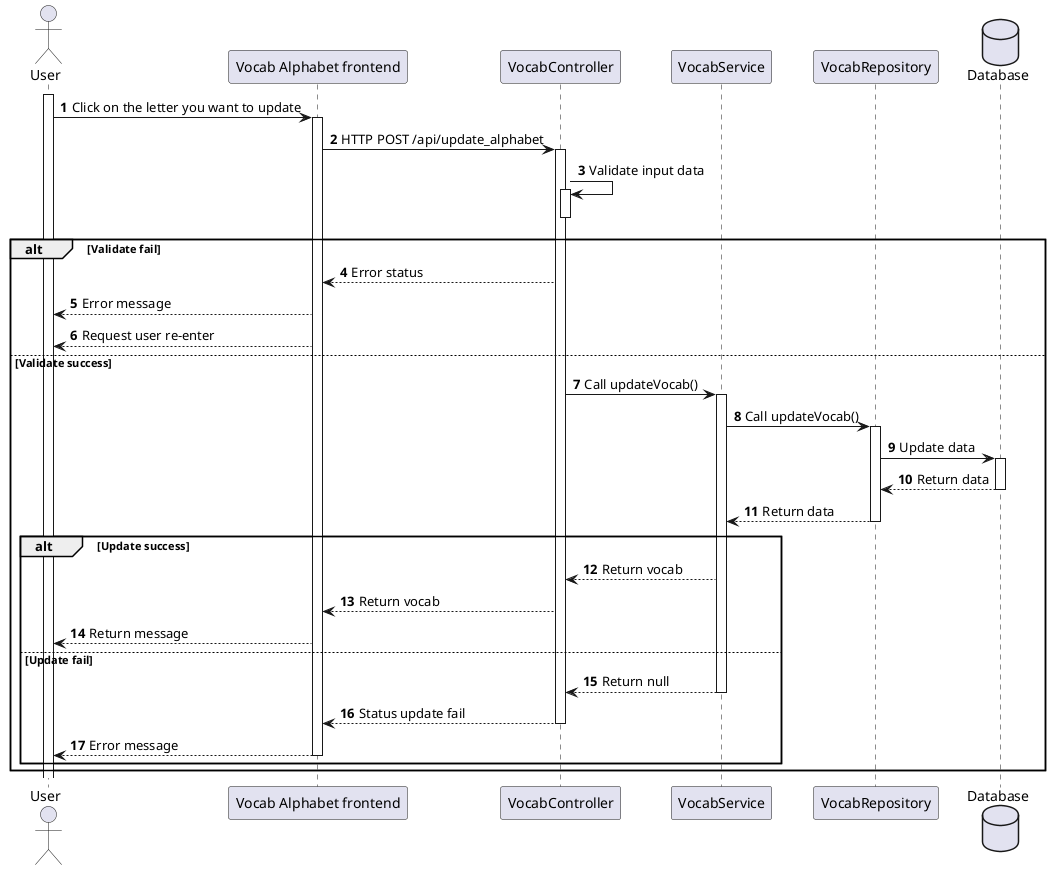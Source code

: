 @startuml
'https://plantuml.com/sequence-diagram

autonumber

actor User

participant "Vocab Alphabet frontend" as fe
participant "VocabController" as Controller
participant "VocabService" as Service
participant "VocabRepository" as Repository

database Database
activate User

User -> fe++: Click on the letter you want to update

fe -> Controller++: HTTP POST /api/update_alphabet

Controller -> Controller: Validate input data
activate Controller
deactivate Controller

alt Validate fail
Controller-->fe: Error status
fe-->User: Error message
fe-->User: Request user re-enter
else Validate success
Controller -> Service++: Call updateVocab()
Service -> Repository++: Call updateVocab()
Repository -> Database++: Update data
Database --> Repository--: Return data
Repository --> Service--: Return data

    alt Update success

Service --> Controller: Return vocab
Controller --> fe: Return vocab
fe --> User: Return message

    else Update fail

Service --> Controller--: Return null
Controller --> fe--: Status update fail
fe --> User--: Error message

end

end



@enduml